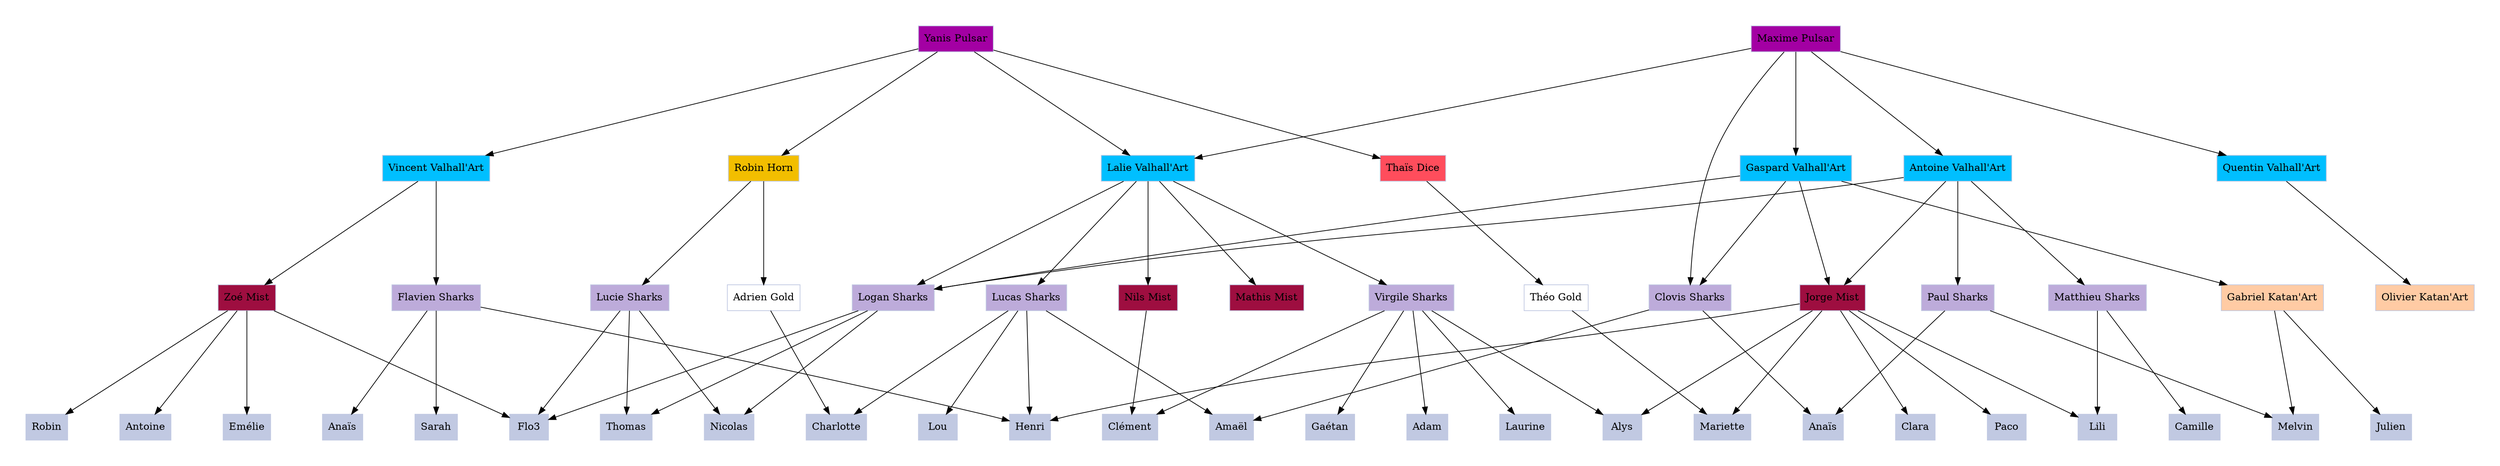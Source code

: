 /*
Il y a deux étapes :
    - Ajouter le lien de fillotage dans la liste en dessous (voir syntaxe plus bas)
    - Ajouter le nom de la personne dans la promo correspondante
*/

/*
ou
Si nom en plusieurs mots, mettre entre guillemets : ex "Antoine Moran" (VAUT AUSSI A DROITE). Ex :

*/


digraph G {


# Ajoutez vos fillotages ici (je les commiterai dans 2 ans) :

node[color = "#c1c9e2", style=filled, shape=rectangle];
graph [pad="0.5", nodesep="1", ranksep="2"];
"Antoine Valhall'Art" -> {"Jorge Mist", "Logan Sharks", "Matthieu Sharks", "Paul Sharks"}
"Gaspard Valhall'Art" -> {"Logan Sharks", "Jorge Mist", "Clovis Sharks", "Gabriel Katan'Art"}
"Lucie Sharks" -> {"Nicolas", "Thomas", "Flo3"}
"Lalie Valhall'Art" -> {"Virgile Sharks", "Lucas Sharks", "Logan Sharks", "Nils Mist", "Mathis Mist"}
"Quentin Valhall'Art" -> "Olivier Katan'Art"
"Maxime Pulsar" -> {"Lalie Valhall'Art", "Quentin Valhall'Art", "Antoine Valhall'Art", "Gaspard Valhall'Art", "Clovis Sharks"}
"Yanis Pulsar" -> {"Lalie Valhall'Art", "Robin Horn", "Vincent Valhall'Art", "Thaïs Dice"}
"Thaïs Dice" -> {"Théo Gold"}
"Robin Horn" -> {"Lucie Sharks", "Adrien Gold"}
"Vincent Valhall'Art" -> {"Flavien Sharks", "Zoé Mist"}
"Jorge Mist" -> {"Henri", "Clara", "Alys", "Paco", "Mariette", "Lili"}
"Virgile Sharks" -> {"Alys", "Clément", "Adam", "Laurine", "Gaétan"}
"Flavien Sharks" -> {"Henri", "Anaïs1", "Sarah"}
"Logan Sharks" -> {"Nicolas", "Thomas", "Flo3"}
"Matthieu Sharks" -> {"Lili", "Camille"}
"Clovis Sharks" -> {"Anaïs2", "Amaël"}
"Paul Sharks" -> {"Anaïs2", "Melvin"}
"Gabriel Katan'Art" -> {"Julien", "Melvin"}
"Lucas Sharks" -> {"Charlotte", "Lou", "Amaël", "Henri"}
"Nils Mist" -> {"Clément"}
"Zoé Mist" -> {"Robin", "Antoine", "Flo3", "Emélie"}
"Adrien Gold" -> {"Charlotte"}
"Théo Gold" -> {"Mariette"}


##################################
#Zone de non droit

/*
"Flavien Sharks" -> {"Antoine Valhall'Art"} [style=dotted]
"Lalie Valhall'Art" -> {"Zoé Mist"} [style=dotted]
"Jorge Mist" -> {"Lucas Sharks"}
*/

##################################

# Mettez votre nom dans la bonne promo pour l'alignement
# Promo 2015
{
}
# Promo 2016
{
}
{
}
# Promo 2018
{
}
# Promo 2019
{
}
# Promo 2020
{
}
# Promo 2021
{
}
# Promo 2022
{
"Yanis Pulsar" "Maxime Pulsar"}
# Promo 2023
{
"Thaïs Dice" "Robin Horn" "Vincent Valhall'Art" "Quentin Valhall'Art" "Antoine Valhall'Art" "Lalie Valhall'Art" "Gaspard Valhall'Art"}
# Promo 2024
{
"Lucie Sharks" "Adrien Gold" "Flavien Sharks" "Zoé Mist" "Nils Mist" "Olivier Katan'Art" "Paul Sharks" "Matthieu Sharks" "Lucas Sharks" "Logan Sharks" "Virgile Sharks" "Clovis Sharks" "Gabriel Katan'Art" "Jorge Mist" "Théo Gold" "Mathis Mist"}
# Promo 2025
{
"Henri" "Clara" "Anaïs1" "Sarah" "Alys" "Nicolas" "Flo3" "Anaïs2" "Camille" "Thomas" "Mariette" "Paco" "Lili" "Julien" "Melvin" "Amaël" "Lou" "Charlotte" "Clément" "Emélie" "Antoine" "Robin" "Adam" "Gaétan" "Laurine"}
#Pas besoin de toucher ici, le programme s'en charge
    "Yanis Pulsar"[fillcolor="#a300a3"]
    "Maxime Pulsar"[fillcolor="#a300a3"]
    "Thaïs Dice"[fillcolor="#ff4d5c"]
    "Robin Horn"[fillcolor="#f2be00"]
    "Vincent Valhall'Art"[fillcolor="#00BFFF"]
    "Quentin Valhall'Art"[fillcolor="#00BFFF"]
    "Antoine Valhall'Art"[fillcolor="#00BFFF"]
    "Lalie Valhall'Art"[fillcolor="#00BFFF"]
    "Gaspard Valhall'Art"[fillcolor="#00BFFF"]
    "Lucie Sharks"[fillcolor="#bdabda"]
    "Adrien Gold"[fillcolor="#ffffff"]
    "Flavien Sharks"[fillcolor="#bdabda"]
    "Zoé Mist"[fillcolor="#9e0e40"]
    "Nils Mist"[fillcolor="#9e0e40"]
    "Olivier Katan'Art"[fillcolor="#ffcba4"]
    "Paul Sharks"[fillcolor="#bdabda"]
    "Matthieu Sharks"[fillcolor="#bdabda"]
    "Lucas Sharks"[fillcolor="#bdabda"]
    "Logan Sharks"[fillcolor="#bdabda"]
    "Virgile Sharks"[fillcolor="#bdabda"]
    "Clovis Sharks"[fillcolor="#bdabda"]
    "Gabriel Katan'Art"[fillcolor="#ffcba4"]
    "Jorge Mist"[fillcolor="#9e0e40"]
    "Théo Gold"[fillcolor="#ffffff"]
    "Mathis Mist"[fillcolor="#9e0e40"]
    "Henri"[fillcolor=""]
    "Clara"[fillcolor=""]
    "Anaïs1"[fillcolor=""][label="Anaïs"]
    "Alys"[fillcolor=""]
    "Nicolas"[fillcolor=""]
    "Flo3"[fillcolor=""]
    "Anaïs2"[fillcolor=""][label="Anaïs"]
    "Mariette"[fillcolor=""]
    "Paco"[fillcolor=""]
    "Lili"[fillcolor=""]
    "Julien"[fillcolor=""]
    "Melvin"[fillcolor=""]
    "Amaël"[fillcolor=""]
    "Lou"[fillcolor=""]
    "Charlotte"[fillcolor=""]
    "Emélie"[fillcolor=""]
    "Adam"[fillcolor=""]
    "Gaétan"[fillcolor=""]
    "Laurine"[fillcolor=""]
}
